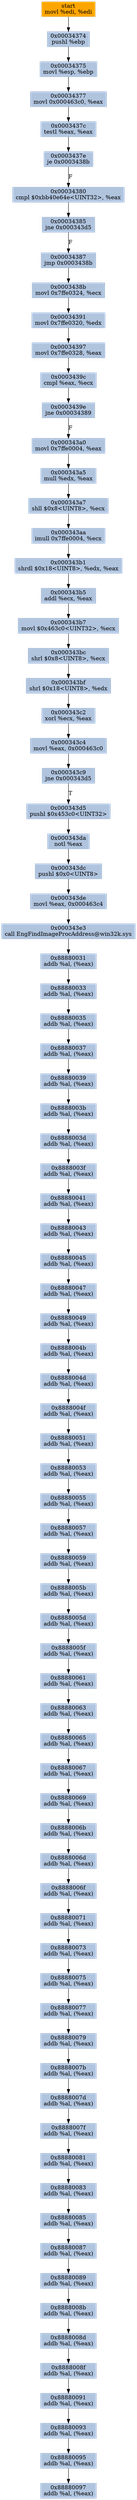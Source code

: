 digraph G {
node[shape=rectangle,style=filled,fillcolor=lightsteelblue,color=lightsteelblue]
bgcolor="transparent"
a0x00034372movl_edi_edi[label="start\nmovl %edi, %edi",color="lightgrey",fillcolor="orange"];
a0x00034374pushl_ebp[label="0x00034374\npushl %ebp"];
a0x00034375movl_esp_ebp[label="0x00034375\nmovl %esp, %ebp"];
a0x00034377movl_0x000463c0_eax[label="0x00034377\nmovl 0x000463c0, %eax"];
a0x0003437ctestl_eax_eax[label="0x0003437c\ntestl %eax, %eax"];
a0x0003437eje_0x0003438b[label="0x0003437e\nje 0x0003438b"];
a0x00034380cmpl_0xbb40e64eUINT32_eax[label="0x00034380\ncmpl $0xbb40e64e<UINT32>, %eax"];
a0x00034385jne_0x000343d5[label="0x00034385\njne 0x000343d5"];
a0x00034387jmp_0x0003438b[label="0x00034387\njmp 0x0003438b"];
a0x0003438bmovl_0x7ffe0324_ecx[label="0x0003438b\nmovl 0x7ffe0324, %ecx"];
a0x00034391movl_0x7ffe0320_edx[label="0x00034391\nmovl 0x7ffe0320, %edx"];
a0x00034397movl_0x7ffe0328_eax[label="0x00034397\nmovl 0x7ffe0328, %eax"];
a0x0003439ccmpl_eax_ecx[label="0x0003439c\ncmpl %eax, %ecx"];
a0x0003439ejne_0x00034389[label="0x0003439e\njne 0x00034389"];
a0x000343a0movl_0x7ffe0004_eax[label="0x000343a0\nmovl 0x7ffe0004, %eax"];
a0x000343a5mull_edx_eax[label="0x000343a5\nmull %edx, %eax"];
a0x000343a7shll_0x8UINT8_ecx[label="0x000343a7\nshll $0x8<UINT8>, %ecx"];
a0x000343aaimull_0x7ffe0004_ecx[label="0x000343aa\nimull 0x7ffe0004, %ecx"];
a0x000343b1shrdl_0x18UINT8_edx_eax[label="0x000343b1\nshrdl $0x18<UINT8>, %edx, %eax"];
a0x000343b5addl_ecx_eax[label="0x000343b5\naddl %ecx, %eax"];
a0x000343b7movl_0x463c0UINT32_ecx[label="0x000343b7\nmovl $0x463c0<UINT32>, %ecx"];
a0x000343bcshrl_0x8UINT8_ecx[label="0x000343bc\nshrl $0x8<UINT8>, %ecx"];
a0x000343bfshrl_0x18UINT8_edx[label="0x000343bf\nshrl $0x18<UINT8>, %edx"];
a0x000343c2xorl_ecx_eax[label="0x000343c2\nxorl %ecx, %eax"];
a0x000343c4movl_eax_0x000463c0[label="0x000343c4\nmovl %eax, 0x000463c0"];
a0x000343c9jne_0x000343d5[label="0x000343c9\njne 0x000343d5"];
a0x000343d5pushl_0x453c0UINT32[label="0x000343d5\npushl $0x453c0<UINT32>"];
a0x000343danotl_eax[label="0x000343da\nnotl %eax"];
a0x000343dcpushl_0x0UINT8[label="0x000343dc\npushl $0x0<UINT8>"];
a0x000343demovl_eax_0x000463c4[label="0x000343de\nmovl %eax, 0x000463c4"];
a0x000343e3call_EngFindImageProcAddress_win32k_sys[label="0x000343e3\ncall EngFindImageProcAddress@win32k.sys"];
a0x88880031addb_al_eax_[label="0x88880031\naddb %al, (%eax)"];
a0x88880033addb_al_eax_[label="0x88880033\naddb %al, (%eax)"];
a0x88880035addb_al_eax_[label="0x88880035\naddb %al, (%eax)"];
a0x88880037addb_al_eax_[label="0x88880037\naddb %al, (%eax)"];
a0x88880039addb_al_eax_[label="0x88880039\naddb %al, (%eax)"];
a0x8888003baddb_al_eax_[label="0x8888003b\naddb %al, (%eax)"];
a0x8888003daddb_al_eax_[label="0x8888003d\naddb %al, (%eax)"];
a0x8888003faddb_al_eax_[label="0x8888003f\naddb %al, (%eax)"];
a0x88880041addb_al_eax_[label="0x88880041\naddb %al, (%eax)"];
a0x88880043addb_al_eax_[label="0x88880043\naddb %al, (%eax)"];
a0x88880045addb_al_eax_[label="0x88880045\naddb %al, (%eax)"];
a0x88880047addb_al_eax_[label="0x88880047\naddb %al, (%eax)"];
a0x88880049addb_al_eax_[label="0x88880049\naddb %al, (%eax)"];
a0x8888004baddb_al_eax_[label="0x8888004b\naddb %al, (%eax)"];
a0x8888004daddb_al_eax_[label="0x8888004d\naddb %al, (%eax)"];
a0x8888004faddb_al_eax_[label="0x8888004f\naddb %al, (%eax)"];
a0x88880051addb_al_eax_[label="0x88880051\naddb %al, (%eax)"];
a0x88880053addb_al_eax_[label="0x88880053\naddb %al, (%eax)"];
a0x88880055addb_al_eax_[label="0x88880055\naddb %al, (%eax)"];
a0x88880057addb_al_eax_[label="0x88880057\naddb %al, (%eax)"];
a0x88880059addb_al_eax_[label="0x88880059\naddb %al, (%eax)"];
a0x8888005baddb_al_eax_[label="0x8888005b\naddb %al, (%eax)"];
a0x8888005daddb_al_eax_[label="0x8888005d\naddb %al, (%eax)"];
a0x8888005faddb_al_eax_[label="0x8888005f\naddb %al, (%eax)"];
a0x88880061addb_al_eax_[label="0x88880061\naddb %al, (%eax)"];
a0x88880063addb_al_eax_[label="0x88880063\naddb %al, (%eax)"];
a0x88880065addb_al_eax_[label="0x88880065\naddb %al, (%eax)"];
a0x88880067addb_al_eax_[label="0x88880067\naddb %al, (%eax)"];
a0x88880069addb_al_eax_[label="0x88880069\naddb %al, (%eax)"];
a0x8888006baddb_al_eax_[label="0x8888006b\naddb %al, (%eax)"];
a0x8888006daddb_al_eax_[label="0x8888006d\naddb %al, (%eax)"];
a0x8888006faddb_al_eax_[label="0x8888006f\naddb %al, (%eax)"];
a0x88880071addb_al_eax_[label="0x88880071\naddb %al, (%eax)"];
a0x88880073addb_al_eax_[label="0x88880073\naddb %al, (%eax)"];
a0x88880075addb_al_eax_[label="0x88880075\naddb %al, (%eax)"];
a0x88880077addb_al_eax_[label="0x88880077\naddb %al, (%eax)"];
a0x88880079addb_al_eax_[label="0x88880079\naddb %al, (%eax)"];
a0x8888007baddb_al_eax_[label="0x8888007b\naddb %al, (%eax)"];
a0x8888007daddb_al_eax_[label="0x8888007d\naddb %al, (%eax)"];
a0x8888007faddb_al_eax_[label="0x8888007f\naddb %al, (%eax)"];
a0x88880081addb_al_eax_[label="0x88880081\naddb %al, (%eax)"];
a0x88880083addb_al_eax_[label="0x88880083\naddb %al, (%eax)"];
a0x88880085addb_al_eax_[label="0x88880085\naddb %al, (%eax)"];
a0x88880087addb_al_eax_[label="0x88880087\naddb %al, (%eax)"];
a0x88880089addb_al_eax_[label="0x88880089\naddb %al, (%eax)"];
a0x8888008baddb_al_eax_[label="0x8888008b\naddb %al, (%eax)"];
a0x8888008daddb_al_eax_[label="0x8888008d\naddb %al, (%eax)"];
a0x8888008faddb_al_eax_[label="0x8888008f\naddb %al, (%eax)"];
a0x88880091addb_al_eax_[label="0x88880091\naddb %al, (%eax)"];
a0x88880093addb_al_eax_[label="0x88880093\naddb %al, (%eax)"];
a0x88880095addb_al_eax_[label="0x88880095\naddb %al, (%eax)"];
a0x88880097addb_al_eax_[label="0x88880097\naddb %al, (%eax)"];
a0x00034372movl_edi_edi -> a0x00034374pushl_ebp [color="#000000"];
a0x00034374pushl_ebp -> a0x00034375movl_esp_ebp [color="#000000"];
a0x00034375movl_esp_ebp -> a0x00034377movl_0x000463c0_eax [color="#000000"];
a0x00034377movl_0x000463c0_eax -> a0x0003437ctestl_eax_eax [color="#000000"];
a0x0003437ctestl_eax_eax -> a0x0003437eje_0x0003438b [color="#000000"];
a0x0003437eje_0x0003438b -> a0x00034380cmpl_0xbb40e64eUINT32_eax [color="#000000",label="F"];
a0x00034380cmpl_0xbb40e64eUINT32_eax -> a0x00034385jne_0x000343d5 [color="#000000"];
a0x00034385jne_0x000343d5 -> a0x00034387jmp_0x0003438b [color="#000000",label="F"];
a0x00034387jmp_0x0003438b -> a0x0003438bmovl_0x7ffe0324_ecx [color="#000000"];
a0x0003438bmovl_0x7ffe0324_ecx -> a0x00034391movl_0x7ffe0320_edx [color="#000000"];
a0x00034391movl_0x7ffe0320_edx -> a0x00034397movl_0x7ffe0328_eax [color="#000000"];
a0x00034397movl_0x7ffe0328_eax -> a0x0003439ccmpl_eax_ecx [color="#000000"];
a0x0003439ccmpl_eax_ecx -> a0x0003439ejne_0x00034389 [color="#000000"];
a0x0003439ejne_0x00034389 -> a0x000343a0movl_0x7ffe0004_eax [color="#000000",label="F"];
a0x000343a0movl_0x7ffe0004_eax -> a0x000343a5mull_edx_eax [color="#000000"];
a0x000343a5mull_edx_eax -> a0x000343a7shll_0x8UINT8_ecx [color="#000000"];
a0x000343a7shll_0x8UINT8_ecx -> a0x000343aaimull_0x7ffe0004_ecx [color="#000000"];
a0x000343aaimull_0x7ffe0004_ecx -> a0x000343b1shrdl_0x18UINT8_edx_eax [color="#000000"];
a0x000343b1shrdl_0x18UINT8_edx_eax -> a0x000343b5addl_ecx_eax [color="#000000"];
a0x000343b5addl_ecx_eax -> a0x000343b7movl_0x463c0UINT32_ecx [color="#000000"];
a0x000343b7movl_0x463c0UINT32_ecx -> a0x000343bcshrl_0x8UINT8_ecx [color="#000000"];
a0x000343bcshrl_0x8UINT8_ecx -> a0x000343bfshrl_0x18UINT8_edx [color="#000000"];
a0x000343bfshrl_0x18UINT8_edx -> a0x000343c2xorl_ecx_eax [color="#000000"];
a0x000343c2xorl_ecx_eax -> a0x000343c4movl_eax_0x000463c0 [color="#000000"];
a0x000343c4movl_eax_0x000463c0 -> a0x000343c9jne_0x000343d5 [color="#000000"];
a0x000343c9jne_0x000343d5 -> a0x000343d5pushl_0x453c0UINT32 [color="#000000",label="T"];
a0x000343d5pushl_0x453c0UINT32 -> a0x000343danotl_eax [color="#000000"];
a0x000343danotl_eax -> a0x000343dcpushl_0x0UINT8 [color="#000000"];
a0x000343dcpushl_0x0UINT8 -> a0x000343demovl_eax_0x000463c4 [color="#000000"];
a0x000343demovl_eax_0x000463c4 -> a0x000343e3call_EngFindImageProcAddress_win32k_sys [color="#000000"];
a0x000343e3call_EngFindImageProcAddress_win32k_sys -> a0x88880031addb_al_eax_ [color="#000000"];
a0x88880031addb_al_eax_ -> a0x88880033addb_al_eax_ [color="#000000"];
a0x88880033addb_al_eax_ -> a0x88880035addb_al_eax_ [color="#000000"];
a0x88880035addb_al_eax_ -> a0x88880037addb_al_eax_ [color="#000000"];
a0x88880037addb_al_eax_ -> a0x88880039addb_al_eax_ [color="#000000"];
a0x88880039addb_al_eax_ -> a0x8888003baddb_al_eax_ [color="#000000"];
a0x8888003baddb_al_eax_ -> a0x8888003daddb_al_eax_ [color="#000000"];
a0x8888003daddb_al_eax_ -> a0x8888003faddb_al_eax_ [color="#000000"];
a0x8888003faddb_al_eax_ -> a0x88880041addb_al_eax_ [color="#000000"];
a0x88880041addb_al_eax_ -> a0x88880043addb_al_eax_ [color="#000000"];
a0x88880043addb_al_eax_ -> a0x88880045addb_al_eax_ [color="#000000"];
a0x88880045addb_al_eax_ -> a0x88880047addb_al_eax_ [color="#000000"];
a0x88880047addb_al_eax_ -> a0x88880049addb_al_eax_ [color="#000000"];
a0x88880049addb_al_eax_ -> a0x8888004baddb_al_eax_ [color="#000000"];
a0x8888004baddb_al_eax_ -> a0x8888004daddb_al_eax_ [color="#000000"];
a0x8888004daddb_al_eax_ -> a0x8888004faddb_al_eax_ [color="#000000"];
a0x8888004faddb_al_eax_ -> a0x88880051addb_al_eax_ [color="#000000"];
a0x88880051addb_al_eax_ -> a0x88880053addb_al_eax_ [color="#000000"];
a0x88880053addb_al_eax_ -> a0x88880055addb_al_eax_ [color="#000000"];
a0x88880055addb_al_eax_ -> a0x88880057addb_al_eax_ [color="#000000"];
a0x88880057addb_al_eax_ -> a0x88880059addb_al_eax_ [color="#000000"];
a0x88880059addb_al_eax_ -> a0x8888005baddb_al_eax_ [color="#000000"];
a0x8888005baddb_al_eax_ -> a0x8888005daddb_al_eax_ [color="#000000"];
a0x8888005daddb_al_eax_ -> a0x8888005faddb_al_eax_ [color="#000000"];
a0x8888005faddb_al_eax_ -> a0x88880061addb_al_eax_ [color="#000000"];
a0x88880061addb_al_eax_ -> a0x88880063addb_al_eax_ [color="#000000"];
a0x88880063addb_al_eax_ -> a0x88880065addb_al_eax_ [color="#000000"];
a0x88880065addb_al_eax_ -> a0x88880067addb_al_eax_ [color="#000000"];
a0x88880067addb_al_eax_ -> a0x88880069addb_al_eax_ [color="#000000"];
a0x88880069addb_al_eax_ -> a0x8888006baddb_al_eax_ [color="#000000"];
a0x8888006baddb_al_eax_ -> a0x8888006daddb_al_eax_ [color="#000000"];
a0x8888006daddb_al_eax_ -> a0x8888006faddb_al_eax_ [color="#000000"];
a0x8888006faddb_al_eax_ -> a0x88880071addb_al_eax_ [color="#000000"];
a0x88880071addb_al_eax_ -> a0x88880073addb_al_eax_ [color="#000000"];
a0x88880073addb_al_eax_ -> a0x88880075addb_al_eax_ [color="#000000"];
a0x88880075addb_al_eax_ -> a0x88880077addb_al_eax_ [color="#000000"];
a0x88880077addb_al_eax_ -> a0x88880079addb_al_eax_ [color="#000000"];
a0x88880079addb_al_eax_ -> a0x8888007baddb_al_eax_ [color="#000000"];
a0x8888007baddb_al_eax_ -> a0x8888007daddb_al_eax_ [color="#000000"];
a0x8888007daddb_al_eax_ -> a0x8888007faddb_al_eax_ [color="#000000"];
a0x8888007faddb_al_eax_ -> a0x88880081addb_al_eax_ [color="#000000"];
a0x88880081addb_al_eax_ -> a0x88880083addb_al_eax_ [color="#000000"];
a0x88880083addb_al_eax_ -> a0x88880085addb_al_eax_ [color="#000000"];
a0x88880085addb_al_eax_ -> a0x88880087addb_al_eax_ [color="#000000"];
a0x88880087addb_al_eax_ -> a0x88880089addb_al_eax_ [color="#000000"];
a0x88880089addb_al_eax_ -> a0x8888008baddb_al_eax_ [color="#000000"];
a0x8888008baddb_al_eax_ -> a0x8888008daddb_al_eax_ [color="#000000"];
a0x8888008daddb_al_eax_ -> a0x8888008faddb_al_eax_ [color="#000000"];
a0x8888008faddb_al_eax_ -> a0x88880091addb_al_eax_ [color="#000000"];
a0x88880091addb_al_eax_ -> a0x88880093addb_al_eax_ [color="#000000"];
a0x88880093addb_al_eax_ -> a0x88880095addb_al_eax_ [color="#000000"];
a0x88880095addb_al_eax_ -> a0x88880097addb_al_eax_ [color="#000000"];
}
